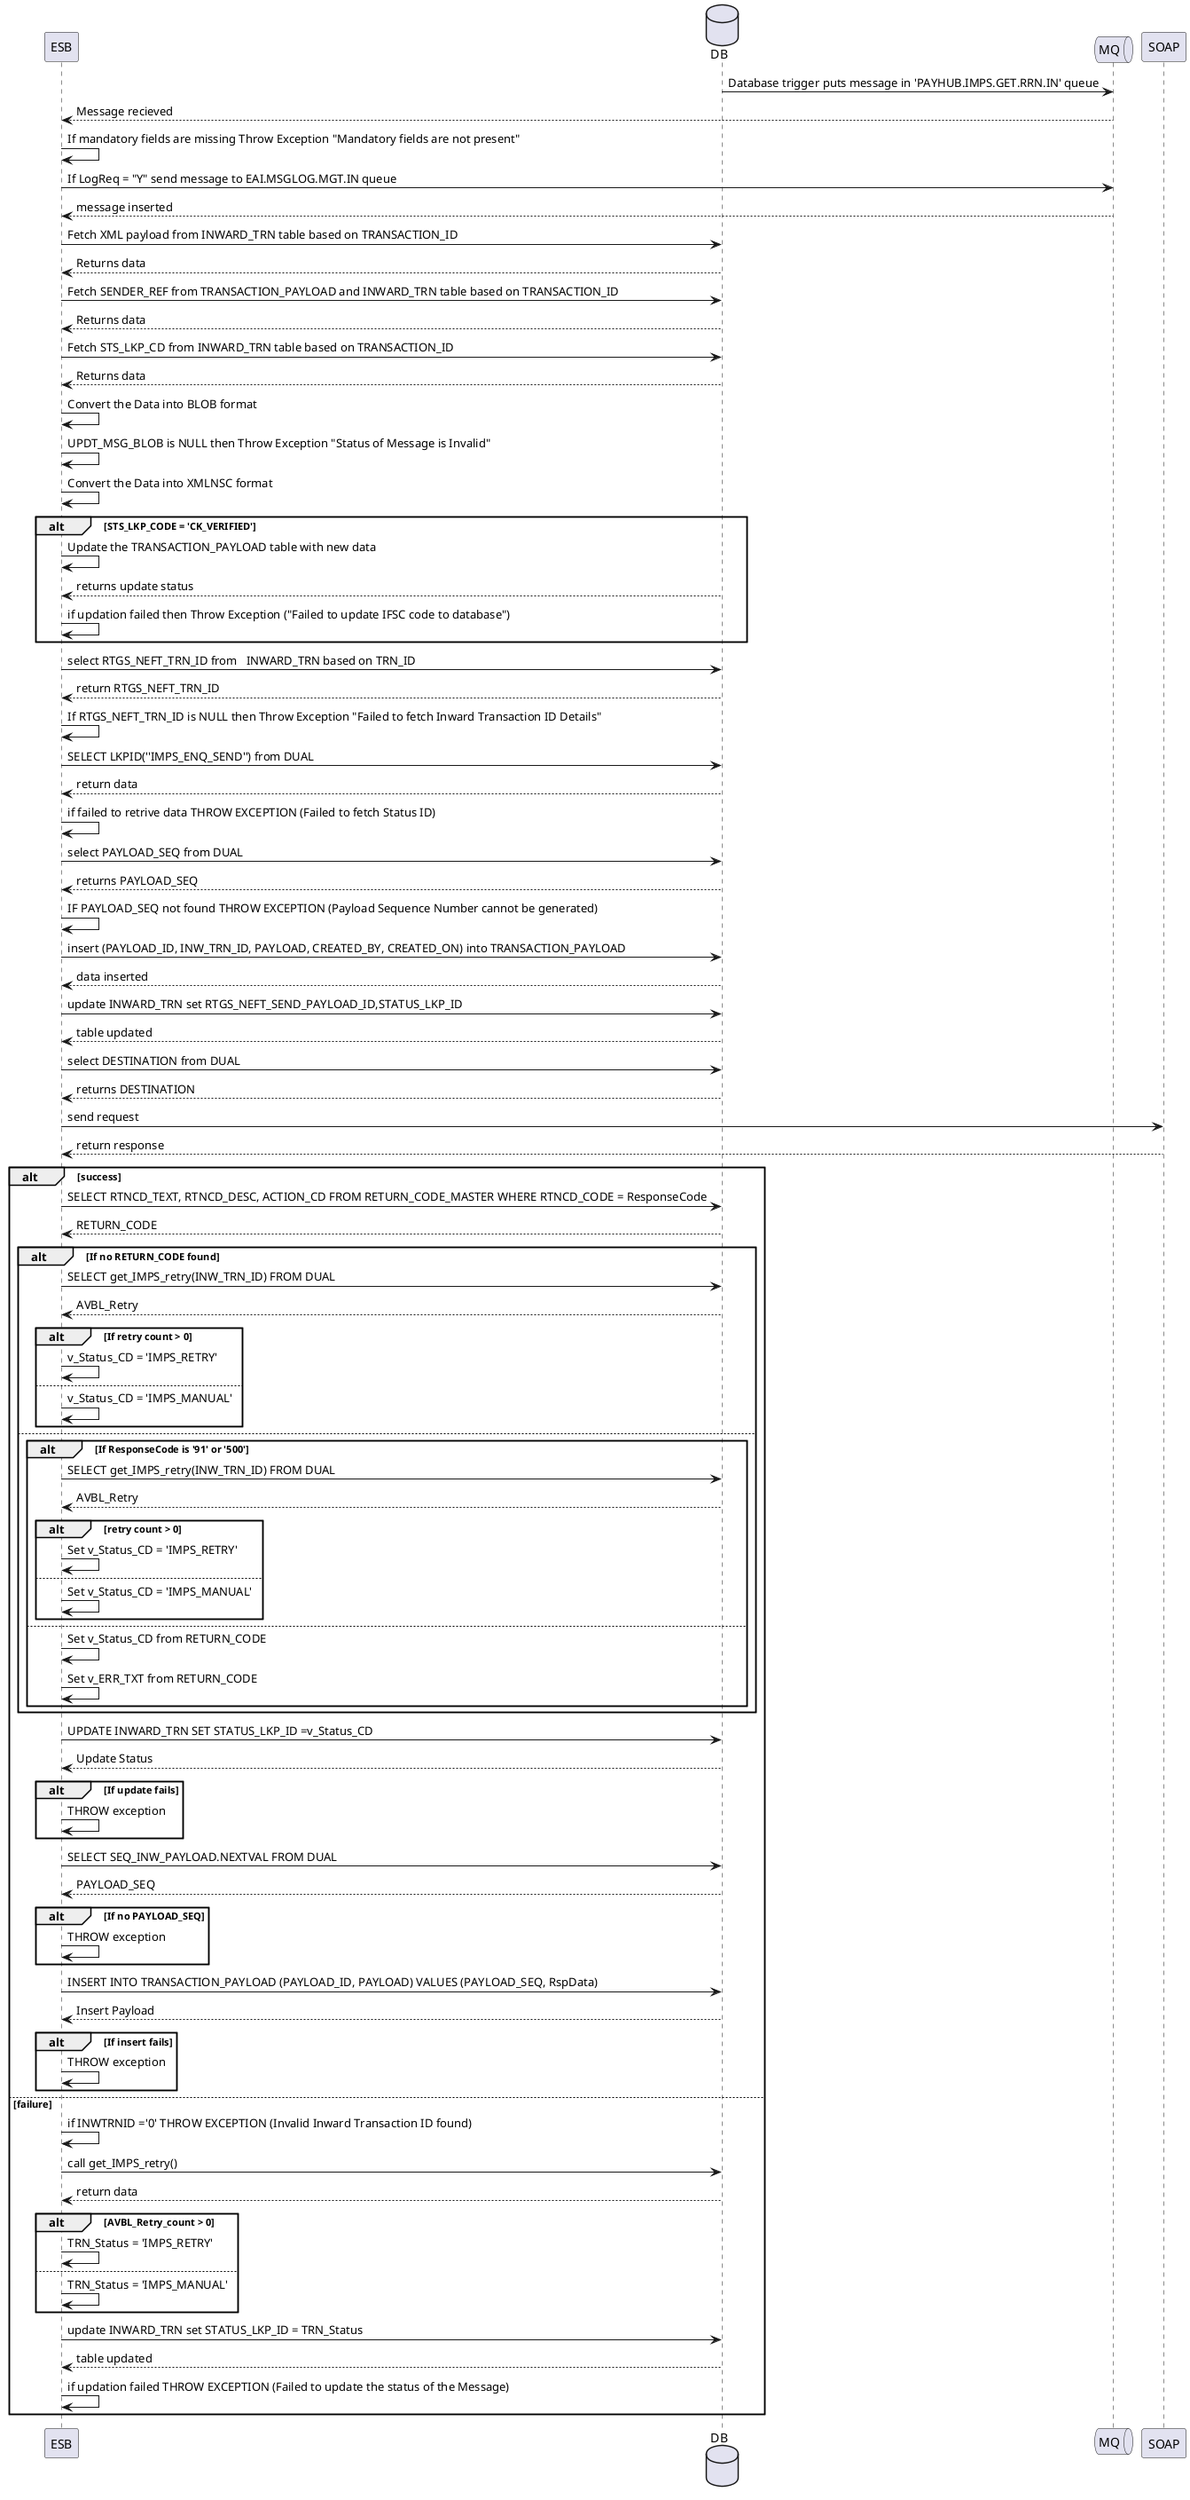 @startuml ENQUIRY

participant ESB
Database "DB" as DB
Queue "MQ" as MQ
participant "SOAP" as SOAP

DB -> MQ : Database trigger puts message in 'PAYHUB.IMPS.GET.RRN.IN' queue
MQ --> ESB : Message recieved

ESB -> ESB : If mandatory fields are missing Throw Exception "Mandatory fields are not present"

ESB -> MQ: If LogReq = "Y" send message to EAI.MSGLOG.MGT.IN queue
MQ --> ESB: message inserted

ESB -> DB : Fetch XML payload from INWARD_TRN table based on TRANSACTION_ID
DB --> ESB : Returns data

ESB -> DB : Fetch SENDER_REF from TRANSACTION_PAYLOAD and INWARD_TRN table based on TRANSACTION_ID
DB --> ESB : Returns data

ESB -> DB : Fetch STS_LKP_CD from INWARD_TRN table based on TRANSACTION_ID
DB --> ESB : Returns data

ESB -> ESB : Convert the Data into BLOB format

ESB -> ESB : UPDT_MSG_BLOB is NULL then Throw Exception "Status of Message is Invalid"

ESB -> ESB : Convert the Data into XMLNSC format

alt STS_LKP_CODE = 'CK_VERIFIED'
    ESB -> ESB : Update the TRANSACTION_PAYLOAD table with new data
    DB --> ESB : returns update status
    ESB -> ESB : if updation failed then Throw Exception ("Failed to update IFSC code to database")
end


ESB -> DB : select RTGS_NEFT_TRN_ID from   INWARD_TRN based on TRN_ID
DB --> ESB : return RTGS_NEFT_TRN_ID
ESB -> ESB : If RTGS_NEFT_TRN_ID is NULL then Throw Exception "Failed to fetch Inward Transaction ID Details"

ESB -> DB : SELECT LKPID(''IMPS_ENQ_SEND'') from DUAL
DB --> ESB : return data
ESB -> ESB : if failed to retrive data THROW EXCEPTION (Failed to fetch Status ID)

ESB -> DB: select PAYLOAD_SEQ from DUAL
DB --> ESB : returns PAYLOAD_SEQ
ESB -> ESB : IF PAYLOAD_SEQ not found THROW EXCEPTION (Payload Sequence Number cannot be generated)

ESB -> DB : insert (PAYLOAD_ID, INW_TRN_ID, PAYLOAD, CREATED_BY, CREATED_ON) into TRANSACTION_PAYLOAD
DB --> ESB : data inserted

ESB -> DB : update INWARD_TRN set RTGS_NEFT_SEND_PAYLOAD_ID,STATUS_LKP_ID
DB --> ESB : table updated

ESB -> DB : select DESTINATION from DUAL
DB --> ESB : returns DESTINATION

ESB -> SOAP : send request
SOAP --> ESB : return response

alt success 
    ESB -> DB: SELECT RTNCD_TEXT, RTNCD_DESC, ACTION_CD FROM RETURN_CODE_MASTER WHERE RTNCD_CODE = ResponseCode
    DB --> ESB: RETURN_CODE

    alt If no RETURN_CODE found
        ESB -> DB: SELECT get_IMPS_retry(INW_TRN_ID) FROM DUAL
        DB --> ESB: AVBL_Retry

        alt If retry count > 0
            ESB -> ESB:  v_Status_CD = 'IMPS_RETRY'
        else 
            ESB -> ESB:  v_Status_CD = 'IMPS_MANUAL'
        end
    else 
        alt If ResponseCode is '91' or '500'
            ESB -> DB: SELECT get_IMPS_retry(INW_TRN_ID) FROM DUAL
            DB --> ESB: AVBL_Retry

            alt retry count > 0
                ESB -> ESB: Set v_Status_CD = 'IMPS_RETRY'
            else 
                ESB -> ESB: Set v_Status_CD = 'IMPS_MANUAL'
            end
        else 
            ESB -> ESB: Set v_Status_CD from RETURN_CODE
            ESB -> ESB: Set v_ERR_TXT from RETURN_CODE
        end
    end
    ESB -> DB: UPDATE INWARD_TRN SET STATUS_LKP_ID =v_Status_CD
    DB --> ESB: Update Status

    alt If update fails
        ESB -> ESB: THROW exception
    end

    ESB -> DB: SELECT SEQ_INW_PAYLOAD.NEXTVAL FROM DUAL
    DB --> ESB: PAYLOAD_SEQ

    alt If no PAYLOAD_SEQ
        ESB -> ESB: THROW exception
    end

    ESB -> DB: INSERT INTO TRANSACTION_PAYLOAD (PAYLOAD_ID, PAYLOAD) VALUES (PAYLOAD_SEQ, RspData)
    DB --> ESB: Insert Payload

    alt If insert fails
        ESB -> ESB: THROW exception
    end

else failure
    ESB -> ESB : if INWTRNID ='0' THROW EXCEPTION (Invalid Inward Transaction ID found)
    ESB -> DB : call get_IMPS_retry()
    DB --> ESB : return data

    alt AVBL_Retry_count > 0
        ESB -> ESB :  TRN_Status = 'IMPS_RETRY'
    else
        ESB -> ESB :  TRN_Status = 'IMPS_MANUAL'
    end
    ESB -> DB : update INWARD_TRN set STATUS_LKP_ID = TRN_Status
    DB --> ESB : table updated
    ESB -> ESB : if updation failed THROW EXCEPTION (Failed to update the status of the Message)
end

@enduml